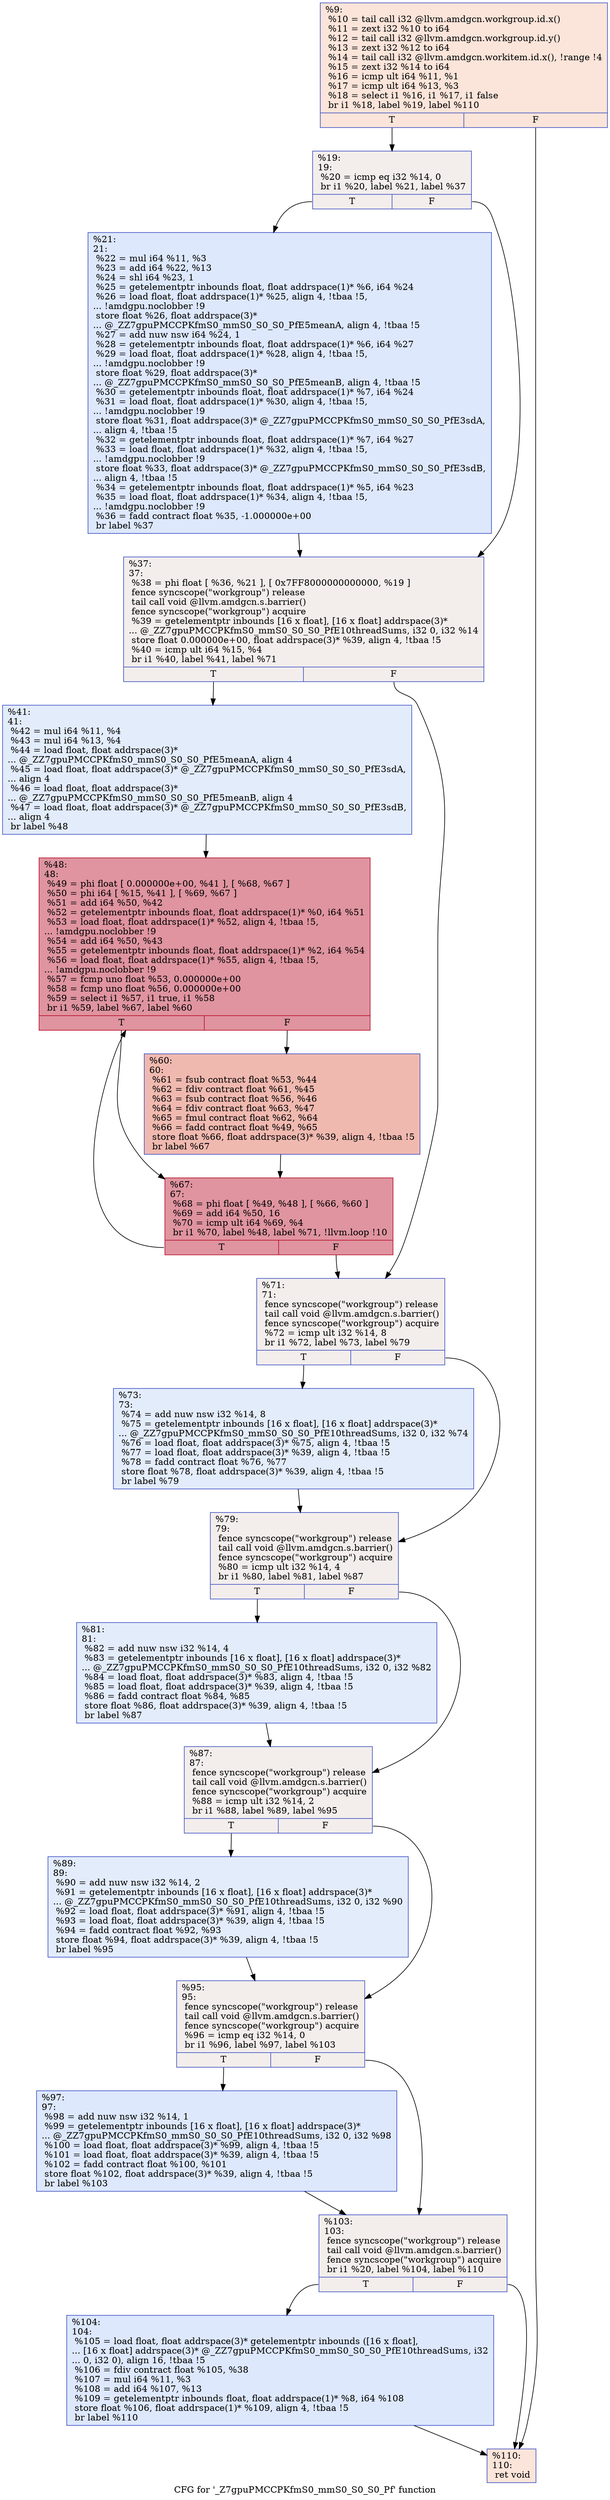 digraph "CFG for '_Z7gpuPMCCPKfmS0_mmS0_S0_S0_Pf' function" {
	label="CFG for '_Z7gpuPMCCPKfmS0_mmS0_S0_S0_Pf' function";

	Node0x521f650 [shape=record,color="#3d50c3ff", style=filled, fillcolor="#f5c1a970",label="{%9:\l  %10 = tail call i32 @llvm.amdgcn.workgroup.id.x()\l  %11 = zext i32 %10 to i64\l  %12 = tail call i32 @llvm.amdgcn.workgroup.id.y()\l  %13 = zext i32 %12 to i64\l  %14 = tail call i32 @llvm.amdgcn.workitem.id.x(), !range !4\l  %15 = zext i32 %14 to i64\l  %16 = icmp ult i64 %11, %1\l  %17 = icmp ult i64 %13, %3\l  %18 = select i1 %16, i1 %17, i1 false\l  br i1 %18, label %19, label %110\l|{<s0>T|<s1>F}}"];
	Node0x521f650:s0 -> Node0x5221870;
	Node0x521f650:s1 -> Node0x5221900;
	Node0x5221870 [shape=record,color="#3d50c3ff", style=filled, fillcolor="#e3d9d370",label="{%19:\l19:                                               \l  %20 = icmp eq i32 %14, 0\l  br i1 %20, label %21, label %37\l|{<s0>T|<s1>F}}"];
	Node0x5221870:s0 -> Node0x5221b00;
	Node0x5221870:s1 -> Node0x5221b50;
	Node0x5221b00 [shape=record,color="#3d50c3ff", style=filled, fillcolor="#b2ccfb70",label="{%21:\l21:                                               \l  %22 = mul i64 %11, %3\l  %23 = add i64 %22, %13\l  %24 = shl i64 %23, 1\l  %25 = getelementptr inbounds float, float addrspace(1)* %6, i64 %24\l  %26 = load float, float addrspace(1)* %25, align 4, !tbaa !5,\l... !amdgpu.noclobber !9\l  store float %26, float addrspace(3)*\l... @_ZZ7gpuPMCCPKfmS0_mmS0_S0_S0_PfE5meanA, align 4, !tbaa !5\l  %27 = add nuw nsw i64 %24, 1\l  %28 = getelementptr inbounds float, float addrspace(1)* %6, i64 %27\l  %29 = load float, float addrspace(1)* %28, align 4, !tbaa !5,\l... !amdgpu.noclobber !9\l  store float %29, float addrspace(3)*\l... @_ZZ7gpuPMCCPKfmS0_mmS0_S0_S0_PfE5meanB, align 4, !tbaa !5\l  %30 = getelementptr inbounds float, float addrspace(1)* %7, i64 %24\l  %31 = load float, float addrspace(1)* %30, align 4, !tbaa !5,\l... !amdgpu.noclobber !9\l  store float %31, float addrspace(3)* @_ZZ7gpuPMCCPKfmS0_mmS0_S0_S0_PfE3sdA,\l... align 4, !tbaa !5\l  %32 = getelementptr inbounds float, float addrspace(1)* %7, i64 %27\l  %33 = load float, float addrspace(1)* %32, align 4, !tbaa !5,\l... !amdgpu.noclobber !9\l  store float %33, float addrspace(3)* @_ZZ7gpuPMCCPKfmS0_mmS0_S0_S0_PfE3sdB,\l... align 4, !tbaa !5\l  %34 = getelementptr inbounds float, float addrspace(1)* %5, i64 %23\l  %35 = load float, float addrspace(1)* %34, align 4, !tbaa !5,\l... !amdgpu.noclobber !9\l  %36 = fadd contract float %35, -1.000000e+00\l  br label %37\l}"];
	Node0x5221b00 -> Node0x5221b50;
	Node0x5221b50 [shape=record,color="#3d50c3ff", style=filled, fillcolor="#e3d9d370",label="{%37:\l37:                                               \l  %38 = phi float [ %36, %21 ], [ 0x7FF8000000000000, %19 ]\l  fence syncscope(\"workgroup\") release\l  tail call void @llvm.amdgcn.s.barrier()\l  fence syncscope(\"workgroup\") acquire\l  %39 = getelementptr inbounds [16 x float], [16 x float] addrspace(3)*\l... @_ZZ7gpuPMCCPKfmS0_mmS0_S0_S0_PfE10threadSums, i32 0, i32 %14\l  store float 0.000000e+00, float addrspace(3)* %39, align 4, !tbaa !5\l  %40 = icmp ult i64 %15, %4\l  br i1 %40, label %41, label %71\l|{<s0>T|<s1>F}}"];
	Node0x5221b50:s0 -> Node0x5224700;
	Node0x5221b50:s1 -> Node0x52249b0;
	Node0x5224700 [shape=record,color="#3d50c3ff", style=filled, fillcolor="#bfd3f670",label="{%41:\l41:                                               \l  %42 = mul i64 %11, %4\l  %43 = mul i64 %13, %4\l  %44 = load float, float addrspace(3)*\l... @_ZZ7gpuPMCCPKfmS0_mmS0_S0_S0_PfE5meanA, align 4\l  %45 = load float, float addrspace(3)* @_ZZ7gpuPMCCPKfmS0_mmS0_S0_S0_PfE3sdA,\l... align 4\l  %46 = load float, float addrspace(3)*\l... @_ZZ7gpuPMCCPKfmS0_mmS0_S0_S0_PfE5meanB, align 4\l  %47 = load float, float addrspace(3)* @_ZZ7gpuPMCCPKfmS0_mmS0_S0_S0_PfE3sdB,\l... align 4\l  br label %48\l}"];
	Node0x5224700 -> Node0x5224c10;
	Node0x5224c10 [shape=record,color="#b70d28ff", style=filled, fillcolor="#b70d2870",label="{%48:\l48:                                               \l  %49 = phi float [ 0.000000e+00, %41 ], [ %68, %67 ]\l  %50 = phi i64 [ %15, %41 ], [ %69, %67 ]\l  %51 = add i64 %50, %42\l  %52 = getelementptr inbounds float, float addrspace(1)* %0, i64 %51\l  %53 = load float, float addrspace(1)* %52, align 4, !tbaa !5,\l... !amdgpu.noclobber !9\l  %54 = add i64 %50, %43\l  %55 = getelementptr inbounds float, float addrspace(1)* %2, i64 %54\l  %56 = load float, float addrspace(1)* %55, align 4, !tbaa !5,\l... !amdgpu.noclobber !9\l  %57 = fcmp uno float %53, 0.000000e+00\l  %58 = fcmp uno float %56, 0.000000e+00\l  %59 = select i1 %57, i1 true, i1 %58\l  br i1 %59, label %67, label %60\l|{<s0>T|<s1>F}}"];
	Node0x5224c10:s0 -> Node0x5224e90;
	Node0x5224c10:s1 -> Node0x5225680;
	Node0x5225680 [shape=record,color="#3d50c3ff", style=filled, fillcolor="#de614d70",label="{%60:\l60:                                               \l  %61 = fsub contract float %53, %44\l  %62 = fdiv contract float %61, %45\l  %63 = fsub contract float %56, %46\l  %64 = fdiv contract float %63, %47\l  %65 = fmul contract float %62, %64\l  %66 = fadd contract float %49, %65\l  store float %66, float addrspace(3)* %39, align 4, !tbaa !5\l  br label %67\l}"];
	Node0x5225680 -> Node0x5224e90;
	Node0x5224e90 [shape=record,color="#b70d28ff", style=filled, fillcolor="#b70d2870",label="{%67:\l67:                                               \l  %68 = phi float [ %49, %48 ], [ %66, %60 ]\l  %69 = add i64 %50, 16\l  %70 = icmp ult i64 %69, %4\l  br i1 %70, label %48, label %71, !llvm.loop !10\l|{<s0>T|<s1>F}}"];
	Node0x5224e90:s0 -> Node0x5224c10;
	Node0x5224e90:s1 -> Node0x52249b0;
	Node0x52249b0 [shape=record,color="#3d50c3ff", style=filled, fillcolor="#e3d9d370",label="{%71:\l71:                                               \l  fence syncscope(\"workgroup\") release\l  tail call void @llvm.amdgcn.s.barrier()\l  fence syncscope(\"workgroup\") acquire\l  %72 = icmp ult i32 %14, 8\l  br i1 %72, label %73, label %79\l|{<s0>T|<s1>F}}"];
	Node0x52249b0:s0 -> Node0x5226380;
	Node0x52249b0:s1 -> Node0x52263d0;
	Node0x5226380 [shape=record,color="#3d50c3ff", style=filled, fillcolor="#bfd3f670",label="{%73:\l73:                                               \l  %74 = add nuw nsw i32 %14, 8\l  %75 = getelementptr inbounds [16 x float], [16 x float] addrspace(3)*\l... @_ZZ7gpuPMCCPKfmS0_mmS0_S0_S0_PfE10threadSums, i32 0, i32 %74\l  %76 = load float, float addrspace(3)* %75, align 4, !tbaa !5\l  %77 = load float, float addrspace(3)* %39, align 4, !tbaa !5\l  %78 = fadd contract float %76, %77\l  store float %78, float addrspace(3)* %39, align 4, !tbaa !5\l  br label %79\l}"];
	Node0x5226380 -> Node0x52263d0;
	Node0x52263d0 [shape=record,color="#3d50c3ff", style=filled, fillcolor="#e3d9d370",label="{%79:\l79:                                               \l  fence syncscope(\"workgroup\") release\l  tail call void @llvm.amdgcn.s.barrier()\l  fence syncscope(\"workgroup\") acquire\l  %80 = icmp ult i32 %14, 4\l  br i1 %80, label %81, label %87\l|{<s0>T|<s1>F}}"];
	Node0x52263d0:s0 -> Node0x5226a90;
	Node0x52263d0:s1 -> Node0x5226ae0;
	Node0x5226a90 [shape=record,color="#3d50c3ff", style=filled, fillcolor="#bfd3f670",label="{%81:\l81:                                               \l  %82 = add nuw nsw i32 %14, 4\l  %83 = getelementptr inbounds [16 x float], [16 x float] addrspace(3)*\l... @_ZZ7gpuPMCCPKfmS0_mmS0_S0_S0_PfE10threadSums, i32 0, i32 %82\l  %84 = load float, float addrspace(3)* %83, align 4, !tbaa !5\l  %85 = load float, float addrspace(3)* %39, align 4, !tbaa !5\l  %86 = fadd contract float %84, %85\l  store float %86, float addrspace(3)* %39, align 4, !tbaa !5\l  br label %87\l}"];
	Node0x5226a90 -> Node0x5226ae0;
	Node0x5226ae0 [shape=record,color="#3d50c3ff", style=filled, fillcolor="#e3d9d370",label="{%87:\l87:                                               \l  fence syncscope(\"workgroup\") release\l  tail call void @llvm.amdgcn.s.barrier()\l  fence syncscope(\"workgroup\") acquire\l  %88 = icmp ult i32 %14, 2\l  br i1 %88, label %89, label %95\l|{<s0>T|<s1>F}}"];
	Node0x5226ae0:s0 -> Node0x52271a0;
	Node0x5226ae0:s1 -> Node0x52271f0;
	Node0x52271a0 [shape=record,color="#3d50c3ff", style=filled, fillcolor="#bfd3f670",label="{%89:\l89:                                               \l  %90 = add nuw nsw i32 %14, 2\l  %91 = getelementptr inbounds [16 x float], [16 x float] addrspace(3)*\l... @_ZZ7gpuPMCCPKfmS0_mmS0_S0_S0_PfE10threadSums, i32 0, i32 %90\l  %92 = load float, float addrspace(3)* %91, align 4, !tbaa !5\l  %93 = load float, float addrspace(3)* %39, align 4, !tbaa !5\l  %94 = fadd contract float %92, %93\l  store float %94, float addrspace(3)* %39, align 4, !tbaa !5\l  br label %95\l}"];
	Node0x52271a0 -> Node0x52271f0;
	Node0x52271f0 [shape=record,color="#3d50c3ff", style=filled, fillcolor="#e3d9d370",label="{%95:\l95:                                               \l  fence syncscope(\"workgroup\") release\l  tail call void @llvm.amdgcn.s.barrier()\l  fence syncscope(\"workgroup\") acquire\l  %96 = icmp eq i32 %14, 0\l  br i1 %96, label %97, label %103\l|{<s0>T|<s1>F}}"];
	Node0x52271f0:s0 -> Node0x52278e0;
	Node0x52271f0:s1 -> Node0x5227930;
	Node0x52278e0 [shape=record,color="#3d50c3ff", style=filled, fillcolor="#b2ccfb70",label="{%97:\l97:                                               \l  %98 = add nuw nsw i32 %14, 1\l  %99 = getelementptr inbounds [16 x float], [16 x float] addrspace(3)*\l... @_ZZ7gpuPMCCPKfmS0_mmS0_S0_S0_PfE10threadSums, i32 0, i32 %98\l  %100 = load float, float addrspace(3)* %99, align 4, !tbaa !5\l  %101 = load float, float addrspace(3)* %39, align 4, !tbaa !5\l  %102 = fadd contract float %100, %101\l  store float %102, float addrspace(3)* %39, align 4, !tbaa !5\l  br label %103\l}"];
	Node0x52278e0 -> Node0x5227930;
	Node0x5227930 [shape=record,color="#3d50c3ff", style=filled, fillcolor="#e3d9d370",label="{%103:\l103:                                              \l  fence syncscope(\"workgroup\") release\l  tail call void @llvm.amdgcn.s.barrier()\l  fence syncscope(\"workgroup\") acquire\l  br i1 %20, label %104, label %110\l|{<s0>T|<s1>F}}"];
	Node0x5227930:s0 -> Node0x5227f90;
	Node0x5227930:s1 -> Node0x5221900;
	Node0x5227f90 [shape=record,color="#3d50c3ff", style=filled, fillcolor="#b2ccfb70",label="{%104:\l104:                                              \l  %105 = load float, float addrspace(3)* getelementptr inbounds ([16 x float],\l... [16 x float] addrspace(3)* @_ZZ7gpuPMCCPKfmS0_mmS0_S0_S0_PfE10threadSums, i32\l... 0, i32 0), align 16, !tbaa !5\l  %106 = fdiv contract float %105, %38\l  %107 = mul i64 %11, %3\l  %108 = add i64 %107, %13\l  %109 = getelementptr inbounds float, float addrspace(1)* %8, i64 %108\l  store float %106, float addrspace(1)* %109, align 4, !tbaa !5\l  br label %110\l}"];
	Node0x5227f90 -> Node0x5221900;
	Node0x5221900 [shape=record,color="#3d50c3ff", style=filled, fillcolor="#f5c1a970",label="{%110:\l110:                                              \l  ret void\l}"];
}
